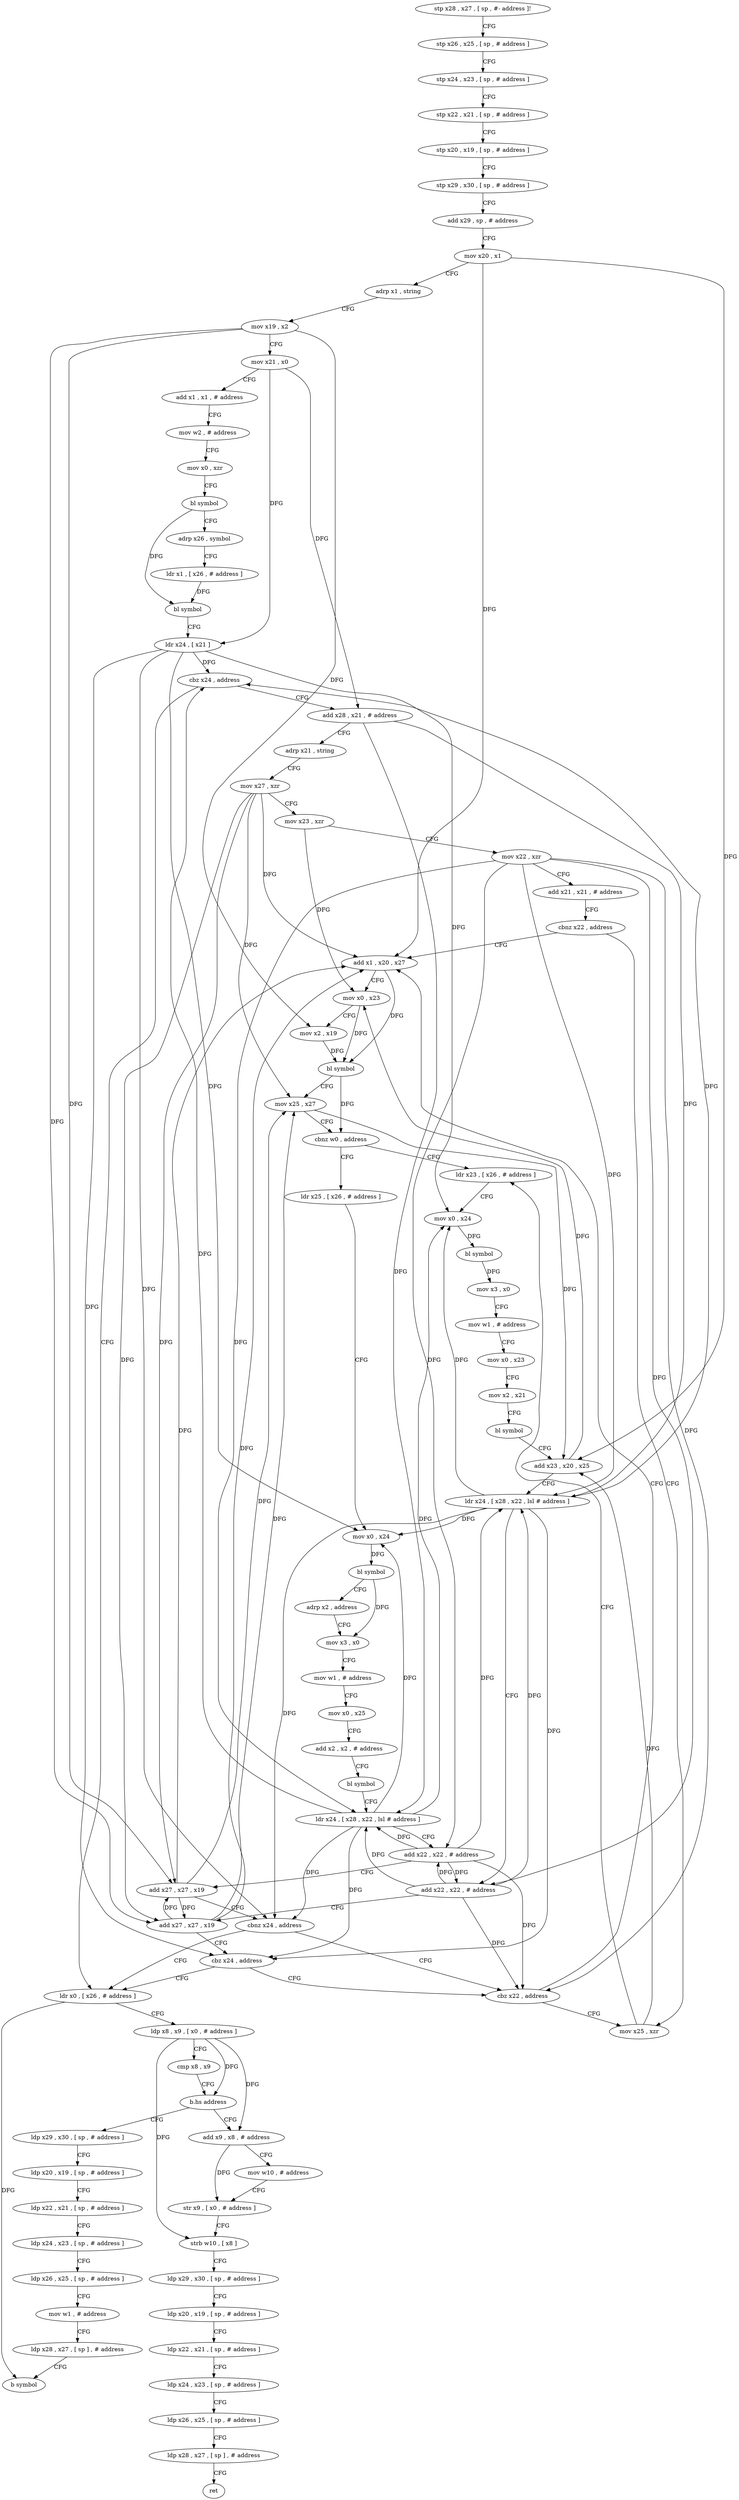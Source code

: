 digraph "func" {
"4274192" [label = "stp x28 , x27 , [ sp , #- address ]!" ]
"4274196" [label = "stp x26 , x25 , [ sp , # address ]" ]
"4274200" [label = "stp x24 , x23 , [ sp , # address ]" ]
"4274204" [label = "stp x22 , x21 , [ sp , # address ]" ]
"4274208" [label = "stp x20 , x19 , [ sp , # address ]" ]
"4274212" [label = "stp x29 , x30 , [ sp , # address ]" ]
"4274216" [label = "add x29 , sp , # address" ]
"4274220" [label = "mov x20 , x1" ]
"4274224" [label = "adrp x1 , string" ]
"4274228" [label = "mov x19 , x2" ]
"4274232" [label = "mov x21 , x0" ]
"4274236" [label = "add x1 , x1 , # address" ]
"4274240" [label = "mov w2 , # address" ]
"4274244" [label = "mov x0 , xzr" ]
"4274248" [label = "bl symbol" ]
"4274252" [label = "adrp x26 , symbol" ]
"4274256" [label = "ldr x1 , [ x26 , # address ]" ]
"4274260" [label = "bl symbol" ]
"4274264" [label = "ldr x24 , [ x21 ]" ]
"4274268" [label = "cbz x24 , address" ]
"4274436" [label = "ldr x0 , [ x26 , # address ]" ]
"4274272" [label = "add x28 , x21 , # address" ]
"4274440" [label = "ldp x8 , x9 , [ x0 , # address ]" ]
"4274444" [label = "cmp x8 , x9" ]
"4274448" [label = "b.hs address" ]
"4274496" [label = "ldp x29 , x30 , [ sp , # address ]" ]
"4274452" [label = "add x9 , x8 , # address" ]
"4274276" [label = "adrp x21 , string" ]
"4274280" [label = "mov x27 , xzr" ]
"4274284" [label = "mov x23 , xzr" ]
"4274288" [label = "mov x22 , xzr" ]
"4274292" [label = "add x21 , x21 , # address" ]
"4274296" [label = "cbnz x22 , address" ]
"4274360" [label = "add x1 , x20 , x27" ]
"4274300" [label = "mov x25 , xzr" ]
"4274500" [label = "ldp x20 , x19 , [ sp , # address ]" ]
"4274504" [label = "ldp x22 , x21 , [ sp , # address ]" ]
"4274508" [label = "ldp x24 , x23 , [ sp , # address ]" ]
"4274512" [label = "ldp x26 , x25 , [ sp , # address ]" ]
"4274516" [label = "mov w1 , # address" ]
"4274520" [label = "ldp x28 , x27 , [ sp ] , # address" ]
"4274524" [label = "b symbol" ]
"4274456" [label = "mov w10 , # address" ]
"4274460" [label = "str x9 , [ x0 , # address ]" ]
"4274464" [label = "strb w10 , [ x8 ]" ]
"4274468" [label = "ldp x29 , x30 , [ sp , # address ]" ]
"4274472" [label = "ldp x20 , x19 , [ sp , # address ]" ]
"4274476" [label = "ldp x22 , x21 , [ sp , # address ]" ]
"4274480" [label = "ldp x24 , x23 , [ sp , # address ]" ]
"4274484" [label = "ldp x26 , x25 , [ sp , # address ]" ]
"4274488" [label = "ldp x28 , x27 , [ sp ] , # address" ]
"4274492" [label = "ret" ]
"4274364" [label = "mov x0 , x23" ]
"4274368" [label = "mov x2 , x19" ]
"4274372" [label = "bl symbol" ]
"4274376" [label = "mov x25 , x27" ]
"4274380" [label = "cbnz w0 , address" ]
"4274304" [label = "ldr x23 , [ x26 , # address ]" ]
"4274384" [label = "ldr x25 , [ x26 , # address ]" ]
"4274308" [label = "mov x0 , x24" ]
"4274312" [label = "bl symbol" ]
"4274316" [label = "mov x3 , x0" ]
"4274320" [label = "mov w1 , # address" ]
"4274324" [label = "mov x0 , x23" ]
"4274328" [label = "mov x2 , x21" ]
"4274332" [label = "bl symbol" ]
"4274336" [label = "add x23 , x20 , x25" ]
"4274340" [label = "ldr x24 , [ x28 , x22 , lsl # address ]" ]
"4274344" [label = "add x22 , x22 , # address" ]
"4274348" [label = "add x27 , x27 , x19" ]
"4274352" [label = "cbz x24 , address" ]
"4274356" [label = "cbz x22 , address" ]
"4274388" [label = "mov x0 , x24" ]
"4274392" [label = "bl symbol" ]
"4274396" [label = "adrp x2 , address" ]
"4274400" [label = "mov x3 , x0" ]
"4274404" [label = "mov w1 , # address" ]
"4274408" [label = "mov x0 , x25" ]
"4274412" [label = "add x2 , x2 , # address" ]
"4274416" [label = "bl symbol" ]
"4274420" [label = "ldr x24 , [ x28 , x22 , lsl # address ]" ]
"4274424" [label = "add x22 , x22 , # address" ]
"4274428" [label = "add x27 , x27 , x19" ]
"4274432" [label = "cbnz x24 , address" ]
"4274192" -> "4274196" [ label = "CFG" ]
"4274196" -> "4274200" [ label = "CFG" ]
"4274200" -> "4274204" [ label = "CFG" ]
"4274204" -> "4274208" [ label = "CFG" ]
"4274208" -> "4274212" [ label = "CFG" ]
"4274212" -> "4274216" [ label = "CFG" ]
"4274216" -> "4274220" [ label = "CFG" ]
"4274220" -> "4274224" [ label = "CFG" ]
"4274220" -> "4274360" [ label = "DFG" ]
"4274220" -> "4274336" [ label = "DFG" ]
"4274224" -> "4274228" [ label = "CFG" ]
"4274228" -> "4274232" [ label = "CFG" ]
"4274228" -> "4274368" [ label = "DFG" ]
"4274228" -> "4274348" [ label = "DFG" ]
"4274228" -> "4274428" [ label = "DFG" ]
"4274232" -> "4274236" [ label = "CFG" ]
"4274232" -> "4274264" [ label = "DFG" ]
"4274232" -> "4274272" [ label = "DFG" ]
"4274236" -> "4274240" [ label = "CFG" ]
"4274240" -> "4274244" [ label = "CFG" ]
"4274244" -> "4274248" [ label = "CFG" ]
"4274248" -> "4274252" [ label = "CFG" ]
"4274248" -> "4274260" [ label = "DFG" ]
"4274252" -> "4274256" [ label = "CFG" ]
"4274256" -> "4274260" [ label = "DFG" ]
"4274260" -> "4274264" [ label = "CFG" ]
"4274264" -> "4274268" [ label = "DFG" ]
"4274264" -> "4274308" [ label = "DFG" ]
"4274264" -> "4274352" [ label = "DFG" ]
"4274264" -> "4274388" [ label = "DFG" ]
"4274264" -> "4274432" [ label = "DFG" ]
"4274268" -> "4274436" [ label = "CFG" ]
"4274268" -> "4274272" [ label = "CFG" ]
"4274436" -> "4274440" [ label = "CFG" ]
"4274436" -> "4274524" [ label = "DFG" ]
"4274272" -> "4274276" [ label = "CFG" ]
"4274272" -> "4274340" [ label = "DFG" ]
"4274272" -> "4274420" [ label = "DFG" ]
"4274440" -> "4274444" [ label = "CFG" ]
"4274440" -> "4274448" [ label = "DFG" ]
"4274440" -> "4274452" [ label = "DFG" ]
"4274440" -> "4274464" [ label = "DFG" ]
"4274444" -> "4274448" [ label = "CFG" ]
"4274448" -> "4274496" [ label = "CFG" ]
"4274448" -> "4274452" [ label = "CFG" ]
"4274496" -> "4274500" [ label = "CFG" ]
"4274452" -> "4274456" [ label = "CFG" ]
"4274452" -> "4274460" [ label = "DFG" ]
"4274276" -> "4274280" [ label = "CFG" ]
"4274280" -> "4274284" [ label = "CFG" ]
"4274280" -> "4274360" [ label = "DFG" ]
"4274280" -> "4274376" [ label = "DFG" ]
"4274280" -> "4274348" [ label = "DFG" ]
"4274280" -> "4274428" [ label = "DFG" ]
"4274284" -> "4274288" [ label = "CFG" ]
"4274284" -> "4274364" [ label = "DFG" ]
"4274288" -> "4274292" [ label = "CFG" ]
"4274288" -> "4274340" [ label = "DFG" ]
"4274288" -> "4274344" [ label = "DFG" ]
"4274288" -> "4274420" [ label = "DFG" ]
"4274288" -> "4274424" [ label = "DFG" ]
"4274288" -> "4274356" [ label = "DFG" ]
"4274292" -> "4274296" [ label = "CFG" ]
"4274296" -> "4274360" [ label = "CFG" ]
"4274296" -> "4274300" [ label = "CFG" ]
"4274360" -> "4274364" [ label = "CFG" ]
"4274360" -> "4274372" [ label = "DFG" ]
"4274300" -> "4274304" [ label = "CFG" ]
"4274300" -> "4274336" [ label = "DFG" ]
"4274500" -> "4274504" [ label = "CFG" ]
"4274504" -> "4274508" [ label = "CFG" ]
"4274508" -> "4274512" [ label = "CFG" ]
"4274512" -> "4274516" [ label = "CFG" ]
"4274516" -> "4274520" [ label = "CFG" ]
"4274520" -> "4274524" [ label = "CFG" ]
"4274456" -> "4274460" [ label = "CFG" ]
"4274460" -> "4274464" [ label = "CFG" ]
"4274464" -> "4274468" [ label = "CFG" ]
"4274468" -> "4274472" [ label = "CFG" ]
"4274472" -> "4274476" [ label = "CFG" ]
"4274476" -> "4274480" [ label = "CFG" ]
"4274480" -> "4274484" [ label = "CFG" ]
"4274484" -> "4274488" [ label = "CFG" ]
"4274488" -> "4274492" [ label = "CFG" ]
"4274364" -> "4274368" [ label = "CFG" ]
"4274364" -> "4274372" [ label = "DFG" ]
"4274368" -> "4274372" [ label = "DFG" ]
"4274372" -> "4274376" [ label = "CFG" ]
"4274372" -> "4274380" [ label = "DFG" ]
"4274376" -> "4274380" [ label = "CFG" ]
"4274376" -> "4274336" [ label = "DFG" ]
"4274380" -> "4274304" [ label = "CFG" ]
"4274380" -> "4274384" [ label = "CFG" ]
"4274304" -> "4274308" [ label = "CFG" ]
"4274384" -> "4274388" [ label = "CFG" ]
"4274308" -> "4274312" [ label = "DFG" ]
"4274312" -> "4274316" [ label = "DFG" ]
"4274316" -> "4274320" [ label = "CFG" ]
"4274320" -> "4274324" [ label = "CFG" ]
"4274324" -> "4274328" [ label = "CFG" ]
"4274328" -> "4274332" [ label = "CFG" ]
"4274332" -> "4274336" [ label = "CFG" ]
"4274336" -> "4274340" [ label = "CFG" ]
"4274336" -> "4274364" [ label = "DFG" ]
"4274340" -> "4274344" [ label = "CFG" ]
"4274340" -> "4274268" [ label = "DFG" ]
"4274340" -> "4274308" [ label = "DFG" ]
"4274340" -> "4274352" [ label = "DFG" ]
"4274340" -> "4274388" [ label = "DFG" ]
"4274340" -> "4274432" [ label = "DFG" ]
"4274344" -> "4274348" [ label = "CFG" ]
"4274344" -> "4274340" [ label = "DFG" ]
"4274344" -> "4274420" [ label = "DFG" ]
"4274344" -> "4274424" [ label = "DFG" ]
"4274344" -> "4274356" [ label = "DFG" ]
"4274348" -> "4274352" [ label = "CFG" ]
"4274348" -> "4274360" [ label = "DFG" ]
"4274348" -> "4274376" [ label = "DFG" ]
"4274348" -> "4274428" [ label = "DFG" ]
"4274352" -> "4274436" [ label = "CFG" ]
"4274352" -> "4274356" [ label = "CFG" ]
"4274356" -> "4274300" [ label = "CFG" ]
"4274356" -> "4274360" [ label = "CFG" ]
"4274388" -> "4274392" [ label = "DFG" ]
"4274392" -> "4274396" [ label = "CFG" ]
"4274392" -> "4274400" [ label = "DFG" ]
"4274396" -> "4274400" [ label = "CFG" ]
"4274400" -> "4274404" [ label = "CFG" ]
"4274404" -> "4274408" [ label = "CFG" ]
"4274408" -> "4274412" [ label = "CFG" ]
"4274412" -> "4274416" [ label = "CFG" ]
"4274416" -> "4274420" [ label = "CFG" ]
"4274420" -> "4274424" [ label = "CFG" ]
"4274420" -> "4274268" [ label = "DFG" ]
"4274420" -> "4274308" [ label = "DFG" ]
"4274420" -> "4274352" [ label = "DFG" ]
"4274420" -> "4274388" [ label = "DFG" ]
"4274420" -> "4274432" [ label = "DFG" ]
"4274424" -> "4274428" [ label = "CFG" ]
"4274424" -> "4274340" [ label = "DFG" ]
"4274424" -> "4274344" [ label = "DFG" ]
"4274424" -> "4274420" [ label = "DFG" ]
"4274424" -> "4274356" [ label = "DFG" ]
"4274428" -> "4274432" [ label = "CFG" ]
"4274428" -> "4274360" [ label = "DFG" ]
"4274428" -> "4274376" [ label = "DFG" ]
"4274428" -> "4274348" [ label = "DFG" ]
"4274432" -> "4274356" [ label = "CFG" ]
"4274432" -> "4274436" [ label = "CFG" ]
}
